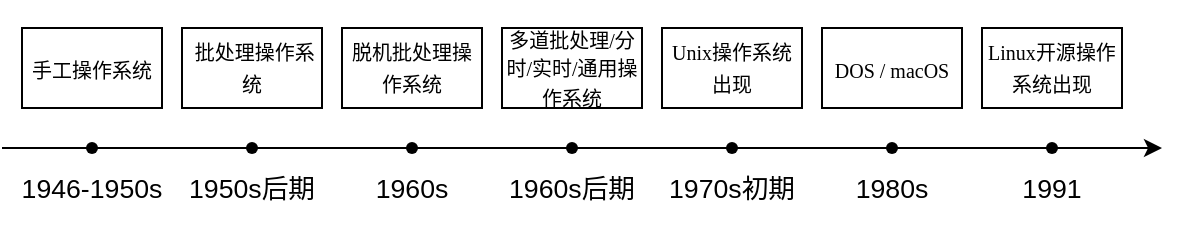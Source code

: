 <mxfile>
    <diagram id="LSYEFK7esQ-4A55gVga8" name="第 1 页">
        <mxGraphModel dx="671" dy="293" grid="0" gridSize="10" guides="1" tooltips="1" connect="1" arrows="1" fold="1" page="1" pageScale="1" pageWidth="1200" pageHeight="1600" math="0" shadow="0">
            <root>
                <mxCell id="0"/>
                <mxCell id="1" parent="0"/>
                <mxCell id="2" value="" style="endArrow=classic;html=1;startArrow=none;" parent="1" source="5" edge="1">
                    <mxGeometry width="50" height="50" relative="1" as="geometry">
                        <mxPoint x="70" y="190" as="sourcePoint"/>
                        <mxPoint x="640" y="190" as="targetPoint"/>
                    </mxGeometry>
                </mxCell>
                <mxCell id="3" value="&lt;p class=&quot;MsoNormal&quot;&gt;&lt;span style=&quot;font-size: 10.0pt&quot;&gt;1946-1950&lt;/span&gt;&lt;span style=&quot;font-size: 10.0pt&quot;&gt;s&lt;/span&gt;&lt;span style=&quot;font-family: &amp;#34;calibri&amp;#34; ; font-size: 11.0pt&quot;&gt;&lt;/span&gt;&lt;/p&gt;" style="text;html=1;strokeColor=none;fillColor=none;align=center;verticalAlign=middle;whiteSpace=wrap;rounded=0;" parent="1" vertex="1">
                    <mxGeometry x="60" y="200" width="90" height="20" as="geometry"/>
                </mxCell>
                <mxCell id="5" value="" style="shape=waypoint;sketch=0;size=6;pointerEvents=1;points=[];fillColor=none;resizable=0;rotatable=0;perimeter=centerPerimeter;snapToPoint=1;" parent="1" vertex="1">
                    <mxGeometry x="85" y="170" width="40" height="40" as="geometry"/>
                </mxCell>
                <mxCell id="7" value="" style="endArrow=none;html=1;" parent="1" target="5" edge="1">
                    <mxGeometry width="50" height="50" relative="1" as="geometry">
                        <mxPoint x="60" y="190" as="sourcePoint"/>
                        <mxPoint x="670" y="190" as="targetPoint"/>
                    </mxGeometry>
                </mxCell>
                <mxCell id="9" value="&lt;p class=&quot;MsoNormal&quot;&gt;&lt;font style=&quot;font-size: 10px&quot;&gt;&lt;span style=&quot;font-family: &amp;#34;calibri&amp;#34;&quot;&gt;&lt;font face=&quot;等线&quot;&gt;手工&lt;/font&gt;&lt;/span&gt;操作系统&lt;/font&gt;&lt;span style=&quot;font-family: &amp;#34;calibri&amp;#34; ; font-size: 11.0pt&quot;&gt;&lt;/span&gt;&lt;/p&gt;" style="rounded=0;whiteSpace=wrap;html=1;" parent="1" vertex="1">
                    <mxGeometry x="70" y="130" width="70" height="40" as="geometry"/>
                </mxCell>
                <mxCell id="10" value="&lt;span style=&quot;font-size: 13.333px&quot;&gt;1950s后期&lt;/span&gt;" style="text;html=1;strokeColor=none;fillColor=none;align=center;verticalAlign=middle;whiteSpace=wrap;rounded=0;" parent="1" vertex="1">
                    <mxGeometry x="140" y="200" width="90" height="20" as="geometry"/>
                </mxCell>
                <mxCell id="11" value="" style="shape=waypoint;sketch=0;size=6;pointerEvents=1;points=[];fillColor=none;resizable=0;rotatable=0;perimeter=centerPerimeter;snapToPoint=1;" parent="1" vertex="1">
                    <mxGeometry x="165" y="170" width="40" height="40" as="geometry"/>
                </mxCell>
                <mxCell id="12" value="&lt;p class=&quot;MsoNormal&quot;&gt;&lt;font style=&quot;font-size: 10px&quot;&gt;&lt;span&gt;&amp;nbsp;批处理操作系统&lt;/span&gt;&lt;/font&gt;&lt;span style=&quot;font-family: &amp;#34;calibri&amp;#34; ; font-size: 11.0pt&quot;&gt;&lt;/span&gt;&lt;/p&gt;" style="rounded=0;whiteSpace=wrap;html=1;" parent="1" vertex="1">
                    <mxGeometry x="150" y="130" width="70" height="40" as="geometry"/>
                </mxCell>
                <mxCell id="28" value="&lt;span style=&quot;font-size: 13.333px&quot;&gt;1960s&lt;/span&gt;" style="text;html=1;strokeColor=none;fillColor=none;align=center;verticalAlign=middle;whiteSpace=wrap;rounded=0;" parent="1" vertex="1">
                    <mxGeometry x="220" y="200" width="90" height="20" as="geometry"/>
                </mxCell>
                <mxCell id="29" value="" style="shape=waypoint;sketch=0;size=6;pointerEvents=1;points=[];fillColor=none;resizable=0;rotatable=0;perimeter=centerPerimeter;snapToPoint=1;" parent="1" vertex="1">
                    <mxGeometry x="245" y="170" width="40" height="40" as="geometry"/>
                </mxCell>
                <mxCell id="30" value="&lt;p class=&quot;MsoNormal&quot;&gt;&lt;span&gt;&lt;font style=&quot;font-size: 10px&quot;&gt;脱机批处理操作系统&lt;/font&gt;&lt;/span&gt;&lt;span style=&quot;font-family: &amp;#34;calibri&amp;#34; ; font-size: 11.0pt&quot;&gt;&lt;/span&gt;&lt;/p&gt;" style="rounded=0;whiteSpace=wrap;html=1;" parent="1" vertex="1">
                    <mxGeometry x="230" y="130" width="70" height="40" as="geometry"/>
                </mxCell>
                <mxCell id="31" value="&lt;span style=&quot;font-size: 13.333px&quot;&gt;1960s后期&lt;/span&gt;" style="text;html=1;strokeColor=none;fillColor=none;align=center;verticalAlign=middle;whiteSpace=wrap;rounded=0;" parent="1" vertex="1">
                    <mxGeometry x="300" y="200" width="90" height="20" as="geometry"/>
                </mxCell>
                <mxCell id="32" value="" style="shape=waypoint;sketch=0;size=6;pointerEvents=1;points=[];fillColor=none;resizable=0;rotatable=0;perimeter=centerPerimeter;snapToPoint=1;" parent="1" vertex="1">
                    <mxGeometry x="325" y="170" width="40" height="40" as="geometry"/>
                </mxCell>
                <mxCell id="33" value="&lt;p class=&quot;MsoNormal&quot;&gt;&lt;span&gt;&lt;font style=&quot;font-size: 10px&quot;&gt;&lt;font face=&quot;等线&quot;&gt;多道批处理&lt;/font&gt;&lt;font face=&quot;Calibri&quot;&gt;/&lt;/font&gt;&lt;font face=&quot;等线&quot;&gt;分时&lt;/font&gt;&lt;font face=&quot;Calibri&quot;&gt;/&lt;/font&gt;&lt;font face=&quot;等线&quot;&gt;实时&lt;/font&gt;&lt;font face=&quot;Calibri&quot;&gt;/&lt;/font&gt;&lt;font face=&quot;等线&quot;&gt;通用操作系统&lt;/font&gt;&lt;/font&gt;&lt;/span&gt;&lt;/p&gt;" style="rounded=0;whiteSpace=wrap;html=1;" parent="1" vertex="1">
                    <mxGeometry x="310" y="130" width="70" height="40" as="geometry"/>
                </mxCell>
                <mxCell id="34" value="&lt;span style=&quot;font-size: 13.333px&quot;&gt;1970s初期&lt;/span&gt;" style="text;html=1;strokeColor=none;fillColor=none;align=center;verticalAlign=middle;whiteSpace=wrap;rounded=0;" parent="1" vertex="1">
                    <mxGeometry x="380" y="200" width="90" height="20" as="geometry"/>
                </mxCell>
                <mxCell id="35" value="" style="shape=waypoint;sketch=0;size=6;pointerEvents=1;points=[];fillColor=none;resizable=0;rotatable=0;perimeter=centerPerimeter;snapToPoint=1;" parent="1" vertex="1">
                    <mxGeometry x="405" y="170" width="40" height="40" as="geometry"/>
                </mxCell>
                <mxCell id="36" value="&lt;p class=&quot;MsoNormal&quot;&gt;&lt;font style=&quot;font-size: 10px&quot;&gt;&lt;span&gt;&lt;font face=&quot;Calibri&quot;&gt;U&lt;/font&gt;&lt;/span&gt;&lt;span style=&quot;font-family: &amp;#34;calibri&amp;#34;&quot;&gt;nix&lt;/span&gt;&lt;span&gt;操作系统出现&lt;/span&gt;&lt;/font&gt;&lt;span style=&quot;font-family: &amp;#34;calibri&amp;#34; ; font-size: 11.0pt&quot;&gt;&lt;/span&gt;&lt;/p&gt;" style="rounded=0;whiteSpace=wrap;html=1;" parent="1" vertex="1">
                    <mxGeometry x="390" y="130" width="70" height="40" as="geometry"/>
                </mxCell>
                <mxCell id="37" value="&lt;span style=&quot;font-size: 13.333px&quot;&gt;1980s&lt;/span&gt;" style="text;html=1;strokeColor=none;fillColor=none;align=center;verticalAlign=middle;whiteSpace=wrap;rounded=0;" parent="1" vertex="1">
                    <mxGeometry x="460" y="200" width="90" height="20" as="geometry"/>
                </mxCell>
                <mxCell id="38" value="" style="shape=waypoint;sketch=0;size=6;pointerEvents=1;points=[];fillColor=none;resizable=0;rotatable=0;perimeter=centerPerimeter;snapToPoint=1;" parent="1" vertex="1">
                    <mxGeometry x="485" y="170" width="40" height="40" as="geometry"/>
                </mxCell>
                <mxCell id="39" value="&lt;p class=&quot;MsoNormal&quot;&gt;&lt;font style=&quot;font-size: 10px&quot;&gt;&lt;span style=&quot;font-family: &amp;#34;calibri&amp;#34;&quot;&gt;DOS &lt;/span&gt;&lt;font face=&quot;Calibri&quot;&gt;/&lt;/font&gt;&lt;span style=&quot;font-family: &amp;#34;calibri&amp;#34;&quot;&gt;&amp;nbsp;macOS&lt;/span&gt;&lt;/font&gt;&lt;span style=&quot;font-family: &amp;#34;calibri&amp;#34; ; font-size: 11.0pt&quot;&gt;&lt;/span&gt;&lt;/p&gt;" style="rounded=0;whiteSpace=wrap;html=1;" parent="1" vertex="1">
                    <mxGeometry x="470" y="130" width="70" height="40" as="geometry"/>
                </mxCell>
                <mxCell id="40" value="&lt;span style=&quot;font-size: 13.333px&quot;&gt;1991&lt;/span&gt;" style="text;html=1;strokeColor=none;fillColor=none;align=center;verticalAlign=middle;whiteSpace=wrap;rounded=0;" parent="1" vertex="1">
                    <mxGeometry x="540" y="200" width="90" height="20" as="geometry"/>
                </mxCell>
                <mxCell id="41" value="" style="shape=waypoint;sketch=0;size=6;pointerEvents=1;points=[];fillColor=none;resizable=0;rotatable=0;perimeter=centerPerimeter;snapToPoint=1;" parent="1" vertex="1">
                    <mxGeometry x="565" y="170" width="40" height="40" as="geometry"/>
                </mxCell>
                <mxCell id="42" value="&lt;p class=&quot;MsoNormal&quot;&gt;&lt;font style=&quot;font-size: 10px&quot;&gt;&lt;span style=&quot;font-family: &amp;#34;calibri&amp;#34;&quot;&gt;Linux&lt;font face=&quot;等线&quot;&gt;开源&lt;/font&gt;&lt;/span&gt;&lt;span&gt;操作系统出现&lt;/span&gt;&lt;/font&gt;&lt;span style=&quot;font-family: &amp;#34;calibri&amp;#34; ; font-size: 11.0pt&quot;&gt;&lt;/span&gt;&lt;/p&gt;" style="rounded=0;whiteSpace=wrap;html=1;" parent="1" vertex="1">
                    <mxGeometry x="550" y="130" width="70" height="40" as="geometry"/>
                </mxCell>
            </root>
        </mxGraphModel>
    </diagram>
</mxfile>